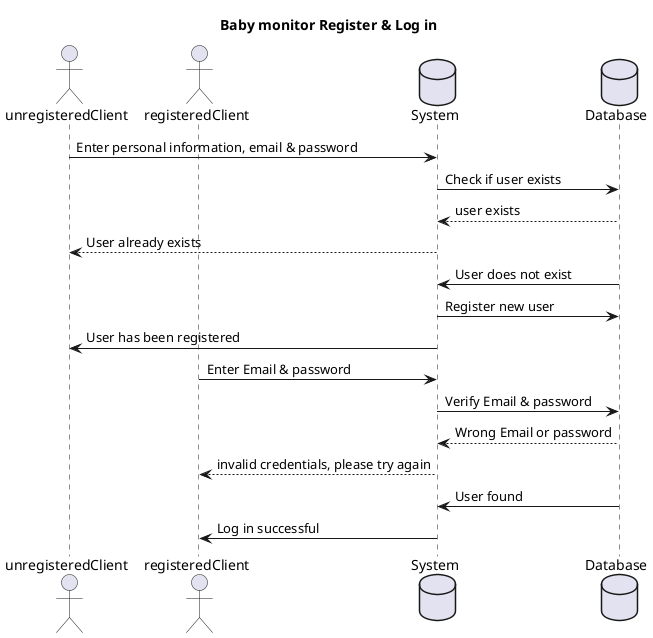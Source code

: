 @startuml
title Baby monitor Register & Log in
actor unregisteredClient
actor registeredClient
database System
database Database
unregisteredClient->System: Enter personal information, email & password
System->Database: Check if user exists
Database-->System: user exists
System-->unregisteredClient: User already exists
Database->System: User does not exist
System->Database: Register new user
System->unregisteredClient: User has been registered
registeredClient->System: Enter Email & password
System->Database: Verify Email & password
Database-->System: Wrong Email or password
System-->registeredClient: invalid credentials, please try again
Database->System: User found
System->registeredClient: Log in successful
@enduml